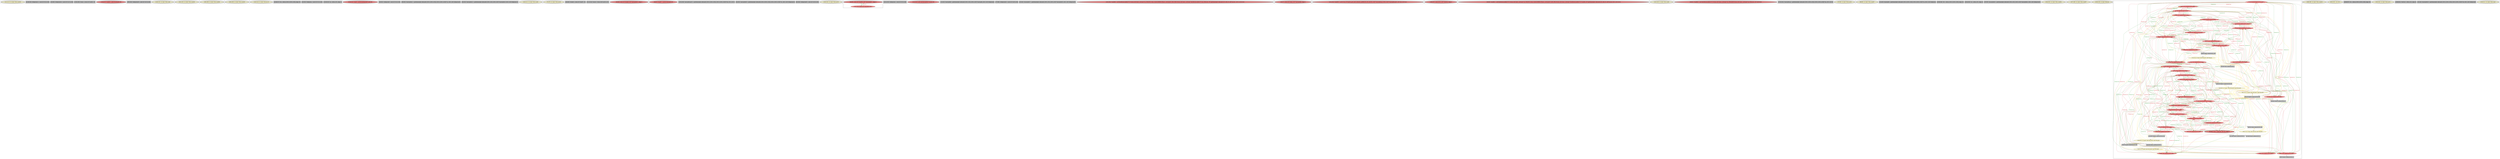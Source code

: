 
digraph G {





subgraph cluster55 {


node733 [penwidth=3.0,fontsize=20,fillcolor=lemonchiffon,label="[111/112]  br label %for.cond19",shape=ellipse,style=filled ]



}

subgraph cluster53 {


node731 [penwidth=3.0,fontsize=20,fillcolor=grey,label="[119/120]  %idxprom11 = sext i32 %5 to i64",shape=rectangle,style=filled ]



}

subgraph cluster51 {


node729 [penwidth=3.0,fontsize=20,fillcolor=grey,label="[23/36]  %idxprom24 = sext i32 %12 to i64",shape=rectangle,style=filled ]



}

subgraph cluster50 {


node728 [penwidth=3.0,fontsize=20,fillcolor=grey,label="[135/136]  %rem = srem i32 %call4, 10",shape=rectangle,style=filled ]



}

subgraph cluster49 {


node727 [penwidth=3.0,fontsize=20,fillcolor=lightcoral,label="[134/137]  %call4 = call i32 @rand() #3",shape=ellipse,style=filled ]



}

subgraph cluster45 {


node723 [penwidth=3.0,fontsize=20,fillcolor=grey,label="[99/100]  %idxprom26 = sext i32 %13 to i64",shape=rectangle,style=filled ]



}

subgraph cluster41 {


node719 [penwidth=3.0,fontsize=20,fillcolor=lemonchiffon,label="[149/150]  br label %for.cond",shape=ellipse,style=filled ]



}

subgraph cluster39 {


node717 [penwidth=3.0,fontsize=20,fillcolor=lemonchiffon,label="[161/162]  br label %for.cond16",shape=ellipse,style=filled ]



}

subgraph cluster38 {


node716 [penwidth=3.0,fontsize=20,fillcolor=lemonchiffon,label="[185/186]  br label %for.cond34",shape=ellipse,style=filled ]



}

subgraph cluster46 {


node724 [penwidth=3.0,fontsize=20,fillcolor=lemonchiffon,label="[165/166]  br label %for.cond19",shape=ellipse,style=filled ]



}

subgraph cluster37 {


node715 [penwidth=3.0,fontsize=20,fillcolor=lemonchiffon,label="[143/144]  br label %for.inc13",shape=ellipse,style=filled ]



}

subgraph cluster36 {


node714 [penwidth=3.0,fontsize=20,fillcolor=grey,label="[216/217]  %a = alloca [100 x [100 x i32]], align 16",shape=rectangle,style=filled ]



}

subgraph cluster15 {


node642 [penwidth=3.0,fontsize=20,fillcolor=grey,label="[13/20]  %idxprom = sext i32 %2 to i64",shape=rectangle,style=filled ]



}

subgraph cluster40 {


node718 [penwidth=3.0,fontsize=20,fillcolor=grey,label="[218/219]  %j = alloca i32, align 4",shape=rectangle,style=filled ]



}

subgraph cluster35 {


node713 [penwidth=3.0,fontsize=20,fillcolor=lightcoral,label="[210/215]  %call = call i64 @time(i64* null) #3",shape=ellipse,style=filled ]



}

subgraph cluster54 {


node732 [penwidth=3.0,fontsize=20,fillcolor=grey,label="[50/55]  %idxprom9 = sext i32 %4 to i64",shape=rectangle,style=filled ]



}

subgraph cluster42 {


node720 [penwidth=3.0,fontsize=20,fillcolor=grey,label="[82/83]  %arrayidx41 = getelementptr inbounds [100 x [100 x i32]], [100 x [100 x i32]]* %c, i64 0, i64 %idxprom40",shape=rectangle,style=filled ]



}

subgraph cluster11 {


node638 [penwidth=3.0,fontsize=20,fillcolor=grey,label="[52/53]  %arrayidx12 = getelementptr inbounds [100 x i32], [100 x i32]* %arrayidx10, i64 0, i64 %idxprom11",shape=rectangle,style=filled ]



}

subgraph cluster43 {


node721 [penwidth=3.0,fontsize=20,fillcolor=lemonchiffon,label="[140/141]  br label %for.cond1",shape=ellipse,style=filled ]



}

subgraph cluster19 {


node646 [penwidth=3.0,fontsize=20,fillcolor=lemonchiffon,label="[75/76]  br label %for.inc46",shape=ellipse,style=filled ]



}

subgraph cluster9 {


node636 [penwidth=3.0,fontsize=20,fillcolor=grey,label="[42/45]  %rem8 = srem i32 %call7, 10",shape=rectangle,style=filled ]



}

subgraph cluster52 {


node730 [penwidth=3.0,fontsize=20,fillcolor=grey,label="[211/214]  %conv = trunc i64 %call to i32",shape=rectangle,style=filled ]



}

subgraph cluster8 {


node635 [penwidth=3.0,fontsize=20,fillcolor=lightcoral,label="[43/44]  store i32 %rem8, i32* %arrayidx12, align 4",shape=ellipse,style=filled ]



}

subgraph cluster10 {


node637 [penwidth=3.0,fontsize=20,fillcolor=lightcoral,label="[46/47]  %call7 = call i32 @rand() #3",shape=ellipse,style=filled ]



}

subgraph cluster23 {


node701 [penwidth=3.0,fontsize=20,fillcolor=grey,label="[105/106]  %arraydecay22 = getelementptr inbounds [100 x [100 x i32]], [100 x [100 x i32]]* %b, i32 0, i32 0",shape=rectangle,style=filled ]



}

subgraph cluster7 {


node634 [penwidth=3.0,fontsize=20,fillcolor=grey,label="[24/35]  %arrayidx25 = getelementptr inbounds [100 x [100 x i32]], [100 x [100 x i32]]* %c, i64 0, i64 %idxprom24",shape=rectangle,style=filled ]



}

subgraph cluster14 {


node641 [penwidth=3.0,fontsize=20,fillcolor=grey,label="[81/84]  %idxprom40 = sext i32 %18 to i64",shape=rectangle,style=filled ]



}

subgraph cluster44 {


node722 [penwidth=3.0,fontsize=20,fillcolor=lemonchiffon,label="[183/184]  br label %for.inc50",shape=ellipse,style=filled ]



}

subgraph cluster6 {


node633 [penwidth=3.0,fontsize=20,fillcolor=lightcoral,label="[26/33]  store i32 %call23, i32* %arrayidx27, align 4",shape=ellipse,style=filled ]
node632 [fillcolor=lightcoral,label="[27/32]  %20 = load i32, i32* %arrayidx43, align 4",shape=ellipse,style=filled ]

node632->node633 [style=solid,color=firebrick3,label="A|indep",penwidth=1.0,fontcolor=firebrick3 ]
node633->node632 [style=solid,color=forestgreen,label="T|indep",penwidth=1.0,fontcolor=forestgreen ]


}

subgraph cluster30 {


node708 [penwidth=3.0,fontsize=20,fillcolor=grey,label="[131/132]  %idxprom5 = sext i32 %3 to i64",shape=rectangle,style=filled ]



}

subgraph cluster31 {


node709 [penwidth=3.0,fontsize=20,fillcolor=lightcoral,label="[212/213]  call void @srand(i32 %conv) #3",shape=ellipse,style=filled ]



}

subgraph cluster0 {


node626 [penwidth=3.0,fontsize=20,fillcolor=grey,label="[15/18]  %arrayidx6 = getelementptr inbounds [100 x i32], [100 x i32]* %arrayidx, i64 0, i64 %idxprom5",shape=rectangle,style=filled ]



}

subgraph cluster13 {


node640 [penwidth=3.0,fontsize=20,fillcolor=grey,label="[77/80]  %idxprom42 = sext i32 %19 to i64",shape=rectangle,style=filled ]



}

subgraph cluster5 {


node631 [penwidth=3.0,fontsize=20,fillcolor=grey,label="[25/34]  %arrayidx27 = getelementptr inbounds [100 x i32], [100 x i32]* %arrayidx25, i64 0, i64 %idxprom26",shape=rectangle,style=filled ]



}

subgraph cluster47 {


node725 [penwidth=3.0,fontsize=20,fillcolor=lightcoral,label="[181/182]  %call49 = call dereferenceable(272) %class.std::basic_ostream* @_ZStlsISt11char_traitsIcEERSt13basic_ostreamIcT_ES5_PKc(%class.std::basic_ostream* dereferenceable(272) @_ZSt4cout, i8* getelementptr inbounds ([2 x i8], [2 x i8]* @.str.1, i32 0, i32 0)) 0))",shape=ellipse,style=filled ]



}

subgraph cluster1 {


node627 [penwidth=3.0,fontsize=20,fillcolor=lightcoral,label="[16/17]  store i32 %rem, i32* %arrayidx6, align 4",shape=ellipse,style=filled ]



}

subgraph cluster58 {


node736 [penwidth=3.0,fontsize=20,fillcolor=lightcoral,label="[101/102]  %call23 = call i32 @_Z27matrix_get_mult_element_axbPA100_iS0_ii([100 x i32]* %arraydecay, [100 x i32]* %arraydecay22, i32 %10, i32 %11)",shape=ellipse,style=filled ]



}

subgraph cluster32 {


node710 [penwidth=3.0,fontsize=20,fillcolor=lightcoral,label="[196/197]  store i32 0, i32* %retval, align 4",shape=ellipse,style=filled ]



}

subgraph cluster3 {


node629 [penwidth=3.0,fontsize=20,fillcolor=lightcoral,label="[29/30]  %call45 = call dereferenceable(272) %class.std::basic_ostream* @_ZStlsISt11char_traitsIcEERSt13basic_ostreamIcT_ES5_PKc(%class.std::basic_ostream* dereferenceable(272) %call44, i8* getelementptr inbounds ([2 x i8], [2 x i8]* @.str, i32 0, i32 0)) 0))",shape=ellipse,style=filled ]



}

subgraph cluster48 {


node726 [penwidth=3.0,fontsize=20,fillcolor=lemonchiffon,label="[145/146]  br label %for.cond1",shape=ellipse,style=filled ]



}

subgraph cluster4 {


node630 [penwidth=3.0,fontsize=20,fillcolor=lightcoral,label="[28/31]  %call44 = call dereferenceable(272) %class.std::basic_ostream* @_ZNSolsEi(%class.std::basic_ostream* @_ZSt4cout, i32 %20)%20)",shape=ellipse,style=filled ]



}

subgraph cluster57 {


node735 [penwidth=3.0,fontsize=20,fillcolor=grey,label="[103/104]  %arraydecay = getelementptr inbounds [100 x [100 x i32]], [100 x [100 x i32]]* %a, i32 0, i32 0",shape=rectangle,style=filled ]



}

subgraph cluster17 {


node644 [penwidth=3.0,fontsize=20,fillcolor=lemonchiffon,label="[97/98]  br label %for.inc28",shape=ellipse,style=filled ]



}

subgraph cluster16 {


node643 [penwidth=3.0,fontsize=20,fillcolor=lemonchiffon,label="[89/90]  br label %for.cond37",shape=ellipse,style=filled ]



}

subgraph cluster2 {


node628 [penwidth=3.0,fontsize=20,fillcolor=grey,label="[14/19]  %arrayidx = getelementptr inbounds [100 x [100 x i32]], [100 x [100 x i32]]* %a, i64 0, i64 %idxprom",shape=rectangle,style=filled ]



}

subgraph cluster34 {


node712 [penwidth=3.0,fontsize=20,fillcolor=grey,label="[208/209]  %b = alloca [100 x [100 x i32]], align 16",shape=rectangle,style=filled ]



}

subgraph cluster22 {


node700 [penwidth=3.0,fontsize=20,fillcolor=grey,label="[194/195]  %i = alloca i32, align 4",shape=rectangle,style=filled ]



}

subgraph cluster56 {


node734 [penwidth=3.0,fontsize=20,fillcolor=grey,label="[78/79]  %arrayidx43 = getelementptr inbounds [100 x i32], [100 x i32]* %arrayidx41, i64 0, i64 %idxprom42",shape=rectangle,style=filled ]



}

subgraph cluster25 {


node703 [penwidth=3.0,fontsize=20,fillcolor=lemonchiffon,label="[204/205]  br label %for.cond34",shape=ellipse,style=filled ]



}

subgraph cluster18 {


node645 [penwidth=3.0,fontsize=20,fillcolor=lemonchiffon,label="[187/188]  br label %for.cond37",shape=ellipse,style=filled ]



}

subgraph cluster29 {


node707 [penwidth=3.0,fontsize=20,fillcolor=lemonchiffon,label="[138/139]  br label %for.inc",shape=ellipse,style=filled ]



}

subgraph cluster20 {


node697 [fillcolor=lightcoral,label="[67/116]  store i32 %inc47, i32* %j, align 4",shape=ellipse,style=filled ]
node696 [fillcolor=lightcoral,label="[64/121]  %5 = load i32, i32* %j, align 4",shape=ellipse,style=filled ]
node694 [fillcolor=grey,label="[147/148]  %inc14 = add nsw i32 %7, 1",shape=rectangle,style=filled ]
node693 [fillcolor=lightcoral,label="[107/110]  %14 = load i32, i32* %j, align 4",shape=ellipse,style=filled ]
node689 [fillcolor=lemonchiffon,label="[96/113]  br i1 %cmp20, label %for.body21, label %for.end30",shape=ellipse,style=filled ]
node688 [fillcolor=lemonchiffon,label="[160/169]  br i1 %cmp17, label %for.body18, label %for.end33",shape=ellipse,style=filled ]
node686 [fillcolor=lightcoral,label="[56/133]  %3 = load i32, i32* %j, align 4",shape=ellipse,style=filled ]
node684 [fillcolor=lightcoral,label="[65/118]  store i32 0, i32* %j, align 4",shape=ellipse,style=filled ]
node661 [fillcolor=grey,label="[159/170]  %cmp17 = icmp slt i32 %8, 100",shape=rectangle,style=filled ]
node674 [fillcolor=lightcoral,label="[63/122]  store i32 %inc, i32* %j, align 4",shape=ellipse,style=filled ]
node657 [fillcolor=lightcoral,label="[68/71]  %21 = load i32, i32* %j, align 4",shape=ellipse,style=filled ]
node685 [fillcolor=lightcoral,label="[60/127]  %6 = load i32, i32* %j, align 4",shape=ellipse,style=filled ]
node649 [fillcolor=lightcoral,label="[4/177]  %10 = load i32, i32* %i, align 4",shape=ellipse,style=filled ]
node656 [fillcolor=grey,label="[125/126]  %inc = add nsw i32 %6, 1",shape=rectangle,style=filled ]
node664 [fillcolor=lightcoral,label="[2/191]  %16 = load i32, i32* %i, align 4",shape=ellipse,style=filled ]
node652 [fillcolor=lightcoral,label="[5/176]  store i32 %inc51, i32* %i, align 4",shape=ellipse,style=filled ]
node662 [fillcolor=lemonchiffon,label="[41/142]  br i1 %cmp2, label %for.body3, label %for.end",shape=ellipse,style=filled ]
node690 [fillcolor=grey,label="[95/114]  %cmp20 = icmp slt i32 %9, 100",shape=rectangle,style=filled ]
node687 [fillcolor=lightcoral,label="[62/123]  %1 = load i32, i32* %j, align 4",shape=ellipse,style=filled ]
node650 [fillcolor=grey,label="[155/156]  %inc51 = add nsw i32 %22, 1",shape=rectangle,style=filled ]
node695 [fillcolor=lemonchiffon,label="[74/91]  br i1 %cmp38, label %for.body39, label %for.end48",shape=ellipse,style=filled ]
node651 [fillcolor=lightcoral,label="[85/86]  %18 = load i32, i32* %i, align 4",shape=ellipse,style=filled ]
node647 [fillcolor=grey,label="[167/168]  %inc32 = add nsw i32 %15, 1",shape=rectangle,style=filled ]
node659 [fillcolor=lightcoral,label="[87/88]  %19 = load i32, i32* %j, align 4",shape=ellipse,style=filled ]
node663 [fillcolor=lightcoral,label="[9/172]  store i32 0, i32* %i, align 4",shape=ellipse,style=filled ]
node683 [fillcolor=lightcoral,label="[66/117]  %11 = load i32, i32* %j, align 4",shape=ellipse,style=filled ]
node658 [fillcolor=lightcoral,label="[58/129]  %13 = load i32, i32* %j, align 4",shape=ellipse,style=filled ]
node671 [fillcolor=lightcoral,label="[1/192]  store i32 0, i32* %i, align 4",shape=ellipse,style=filled ]
node670 [fillcolor=lightcoral,label="[8/173]  %4 = load i32, i32* %i, align 4",shape=ellipse,style=filled ]
node698 [fillcolor=grey,label="[73/92]  %cmp38 = icmp slt i32 %17, 100",shape=rectangle,style=filled ]
node655 [fillcolor=lemonchiffon,label="[40/151]  br i1 %cmp, label %for.body, label %for.end15",shape=ellipse,style=filled ]
node665 [fillcolor=lightcoral,label="[7/174]  store i32 0, i32* %i, align 4",shape=ellipse,style=filled ]
node660 [penwidth=3.0,fontsize=20,fillcolor=lightcoral,label="[0/193]  %15 = load i32, i32* %i, align 4",shape=ellipse,style=filled ]
node666 [fillcolor=lightcoral,label="[12/21]  %2 = load i32, i32* %i, align 4",shape=ellipse,style=filled ]
node648 [fillcolor=grey,label="[108/109]  %inc29 = add nsw i32 %14, 1",shape=rectangle,style=filled ]
node653 [fillcolor=lightcoral,label="[38/153]  %0 = load i32, i32* %i, align 4",shape=ellipse,style=filled ]
node667 [fillcolor=lightcoral,label="[57/130]  store i32 %inc29, i32* %j, align 4",shape=ellipse,style=filled ]
node669 [fillcolor=lightcoral,label="[6/175]  %7 = load i32, i32* %i, align 4",shape=ellipse,style=filled ]
node691 [fillcolor=grey,label="[69/70]  %inc47 = add nsw i32 %21, 1",shape=rectangle,style=filled ]
node672 [fillcolor=lightcoral,label="[11/158]  store i32 %inc32, i32* %i, align 4",shape=ellipse,style=filled ]
node654 [fillcolor=grey,label="[39/152]  %cmp = icmp slt i32 %0, 100",shape=rectangle,style=filled ]
node673 [fillcolor=lightcoral,label="[3/178]  store i32 %inc14, i32* %i, align 4",shape=ellipse,style=filled ]
node678 [fillcolor=lightcoral,label="[59/128]  store i32 0, i32* %j, align 4",shape=ellipse,style=filled ]
node675 [fillcolor=lightcoral,label="[22/37]  %12 = load i32, i32* %i, align 4",shape=ellipse,style=filled ]
node676 [fillcolor=lightcoral,label="[94/115]  %9 = load i32, i32* %j, align 4",shape=ellipse,style=filled ]
node677 [fillcolor=lightcoral,label="[154/157]  %22 = load i32, i32* %i, align 4",shape=ellipse,style=filled ]
node679 [fillcolor=lemonchiffon,label="[180/189]  br i1 %cmp35, label %for.body36, label %for.end52",shape=ellipse,style=filled ]
node668 [fillcolor=lightcoral,label="[10/171]  %8 = load i32, i32* %i, align 4",shape=ellipse,style=filled ]
node680 [fillcolor=grey,label="[179/190]  %cmp35 = icmp slt i32 %16, 100",shape=rectangle,style=filled ]
node692 [fillcolor=grey,label="[48/49]  %cmp2 = icmp slt i32 %1, 100",shape=rectangle,style=filled ]
node681 [fillcolor=lightcoral,label="[61/124]  store i32 0, i32* %j, align 4",shape=ellipse,style=filled ]
node682 [fillcolor=lightcoral,label="[72/93]  %17 = load i32, i32* %j, align 4",shape=ellipse,style=filled ]

node696->node697 [style=solid,color=firebrick3,label="A|indep|Const",penwidth=1.0,fontcolor=firebrick3 ]
node695->node698 [style=solid,color=gold,label="C",penwidth=1.0,fontcolor=gold ]
node698->node695 [style=solid,color=black,label="",penwidth=0.5,fontcolor=black ]
node695->node657 [style=solid,color=gold,label="C",penwidth=1.0,fontcolor=gold ]
node695->node651 [style=solid,color=gold,label="C",penwidth=1.0,fontcolor=gold ]
node694->node673 [style=solid,color=black,label="",penwidth=0.5,fontcolor=black ]
node689->node689 [style=solid,color=gold,label="C",penwidth=1.0,fontcolor=gold ]
node662->node662 [style=solid,color=gold,label="C",penwidth=1.0,fontcolor=gold ]
node684->node682 [style=solid,color=forestgreen,label="T|indep|Const",penwidth=1.0,fontcolor=forestgreen ]
node651->node672 [style=solid,color=firebrick3,label="A|indep|Const",penwidth=1.0,fontcolor=firebrick3 ]
node655->node681 [style=solid,color=gold,label="C",penwidth=1.0,fontcolor=gold ]
node680->node679 [style=solid,color=black,label="",penwidth=0.5,fontcolor=black ]
node662->node656 [style=solid,color=gold,label="C",penwidth=1.0,fontcolor=gold ]
node684->node686 [style=solid,color=forestgreen,label="T|indep|Const",penwidth=1.0,fontcolor=forestgreen ]
node660->node671 [style=solid,color=firebrick3,label="A|indep|Const",penwidth=1.0,fontcolor=firebrick3 ]
node653->node654 [style=solid,color=black,label="",penwidth=0.5,fontcolor=black ]
node687->node692 [style=solid,color=black,label="",penwidth=0.5,fontcolor=black ]
node696->node678 [style=solid,color=firebrick3,label="A|indep|Const",penwidth=1.0,fontcolor=firebrick3 ]
node686->node667 [style=solid,color=firebrick3,label="A|indep|Const",penwidth=1.0,fontcolor=firebrick3 ]
node668->node652 [style=solid,color=firebrick3,label="A|indep|Const",penwidth=1.0,fontcolor=firebrick3 ]
node657->node674 [style=solid,color=firebrick3,label="A|indep|Const",penwidth=1.0,fontcolor=firebrick3 ]
node676->node690 [style=solid,color=black,label="",penwidth=0.5,fontcolor=black ]
node651->node671 [style=solid,color=firebrick3,label="A|indep|Const",penwidth=1.0,fontcolor=firebrick3 ]
node682->node667 [style=solid,color=firebrick3,label="A|indep|Const",penwidth=1.0,fontcolor=firebrick3 ]
node663->node664 [style=solid,color=forestgreen,label="T|indep|Const",penwidth=1.0,fontcolor=forestgreen ]
node697->node659 [style=solid,color=forestgreen,label="T|indep|Const",penwidth=1.0,fontcolor=forestgreen ]
node673->node660 [style=solid,color=forestgreen,label="T|indep|Const",penwidth=1.0,fontcolor=forestgreen ]
node665->node651 [style=solid,color=forestgreen,label="T|indep|Const",penwidth=1.0,fontcolor=forestgreen ]
node674->node682 [style=solid,color=forestgreen,label="T|indep|Const",penwidth=1.0,fontcolor=forestgreen ]
node664->node671 [style=solid,color=firebrick3,label="A|indep|Const",penwidth=1.0,fontcolor=firebrick3 ]
node649->node663 [style=solid,color=firebrick3,label="A|indep|Const",penwidth=1.0,fontcolor=firebrick3 ]
node665->node668 [style=solid,color=forestgreen,label="T|indep|Const",penwidth=1.0,fontcolor=forestgreen ]
node664->node663 [style=solid,color=firebrick3,label="A|indep|Const",penwidth=1.0,fontcolor=firebrick3 ]
node675->node652 [style=solid,color=firebrick3,label="A|indep|Const",penwidth=1.0,fontcolor=firebrick3 ]
node659->node697 [style=solid,color=firebrick3,label="A|indep|Const",penwidth=1.0,fontcolor=firebrick3 ]
node697->node658 [style=solid,color=forestgreen,label="T|indep|Const",penwidth=1.0,fontcolor=forestgreen ]
node668->node672 [style=solid,color=firebrick3,label="A|indep|Const",penwidth=1.0,fontcolor=firebrick3 ]
node670->node665 [style=solid,color=firebrick3,label="A|indep|Const",penwidth=1.0,fontcolor=firebrick3 ]
node651->node663 [style=solid,color=firebrick3,label="A|indep|Const",penwidth=1.0,fontcolor=firebrick3 ]
node664->node680 [style=solid,color=black,label="",penwidth=0.5,fontcolor=black ]
node663->node651 [style=solid,color=forestgreen,label="T|indep|Const",penwidth=1.0,fontcolor=forestgreen ]
node679->node677 [style=solid,color=gold,label="C",penwidth=1.0,fontcolor=gold ]
node684->node658 [style=solid,color=forestgreen,label="T|indep|Const",penwidth=1.0,fontcolor=forestgreen ]
node663->node649 [style=solid,color=forestgreen,label="T|indep|Const",penwidth=1.0,fontcolor=forestgreen ]
node647->node672 [style=solid,color=black,label="",penwidth=0.5,fontcolor=black ]
node655->node654 [style=solid,color=gold,label="C",penwidth=1.0,fontcolor=gold ]
node649->node672 [style=solid,color=firebrick3,label="A|indep|Const",penwidth=1.0,fontcolor=firebrick3 ]
node687->node678 [style=solid,color=firebrick3,label="A|indep|Const",penwidth=1.0,fontcolor=firebrick3 ]
node695->node691 [style=solid,color=gold,label="C",penwidth=1.0,fontcolor=gold ]
node675->node672 [style=solid,color=firebrick3,label="A|indep|Const",penwidth=1.0,fontcolor=firebrick3 ]
node672->node675 [style=solid,color=forestgreen,label="T|indep|Const",penwidth=1.0,fontcolor=forestgreen ]
node678->node659 [style=solid,color=forestgreen,label="T|indep|Const",penwidth=1.0,fontcolor=forestgreen ]
node649->node671 [style=solid,color=firebrick3,label="A|indep|Const",penwidth=1.0,fontcolor=firebrick3 ]
node660->node663 [style=solid,color=firebrick3,label="A|indep|Const",penwidth=1.0,fontcolor=firebrick3 ]
node660->node647 [style=solid,color=black,label="",penwidth=0.5,fontcolor=black ]
node686->node674 [style=solid,color=firebrick3,label="A|indep|Const",penwidth=1.0,fontcolor=firebrick3 ]
node667->node693 [style=solid,color=forestgreen,label="T|indep|Const",penwidth=1.0,fontcolor=forestgreen ]
node677->node650 [style=solid,color=black,label="",penwidth=0.5,fontcolor=black ]
node676->node684 [style=solid,color=firebrick3,label="A|indep|Const",penwidth=1.0,fontcolor=firebrick3 ]
node681->node693 [style=solid,color=forestgreen,label="T|indep|Const",penwidth=1.0,fontcolor=forestgreen ]
node688->node688 [style=solid,color=gold,label="C",penwidth=1.0,fontcolor=gold ]
node666->node663 [style=solid,color=firebrick3,label="A|indep|Const",penwidth=1.0,fontcolor=firebrick3 ]
node653->node652 [style=solid,color=firebrick3,label="A|indep|Const",penwidth=1.0,fontcolor=firebrick3 ]
node660->node652 [style=solid,color=firebrick3,label="A|indep|Const",penwidth=1.0,fontcolor=firebrick3 ]
node689->node693 [style=solid,color=gold,label="C",penwidth=1.0,fontcolor=gold ]
node661->node688 [style=solid,color=black,label="",penwidth=0.5,fontcolor=black ]
node649->node673 [style=solid,color=firebrick3,label="A|indep|Const",penwidth=1.0,fontcolor=firebrick3 ]
node695->node697 [style=solid,color=gold,label="C",penwidth=1.0,fontcolor=gold ]
node649->node665 [style=solid,color=firebrick3,label="A|indep|Const",penwidth=1.0,fontcolor=firebrick3 ]
node648->node667 [style=solid,color=black,label="",penwidth=0.5,fontcolor=black ]
node665->node675 [style=solid,color=forestgreen,label="T|indep|Const",penwidth=1.0,fontcolor=forestgreen ]
node689->node683 [style=solid,color=gold,label="C",penwidth=1.0,fontcolor=gold ]
node672->node668 [style=solid,color=forestgreen,label="T|indep|Const",penwidth=1.0,fontcolor=forestgreen ]
node671->node670 [style=solid,color=forestgreen,label="T|indep|Const",penwidth=1.0,fontcolor=forestgreen ]
node671->node660 [style=solid,color=forestgreen,label="T|indep|Const",penwidth=1.0,fontcolor=forestgreen ]
node682->node678 [style=solid,color=firebrick3,label="A|indep|Const",penwidth=1.0,fontcolor=firebrick3 ]
node655->node687 [style=solid,color=gold,label="C",penwidth=1.0,fontcolor=gold ]
node671->node664 [style=solid,color=forestgreen,label="T|indep|Const",penwidth=1.0,fontcolor=forestgreen ]
node684->node676 [style=solid,color=forestgreen,label="T|indep|Const",penwidth=1.0,fontcolor=forestgreen ]
node695->node695 [style=solid,color=gold,label="C",penwidth=1.0,fontcolor=gold ]
node684->node685 [style=solid,color=forestgreen,label="T|indep|Const",penwidth=1.0,fontcolor=forestgreen ]
node655->node662 [style=solid,color=gold,label="C",penwidth=1.0,fontcolor=gold ]
node685->node684 [style=solid,color=firebrick3,label="A|indep|Const",penwidth=1.0,fontcolor=firebrick3 ]
node681->node658 [style=solid,color=forestgreen,label="T|indep|Const",penwidth=1.0,fontcolor=forestgreen ]
node655->node694 [style=solid,color=gold,label="C",penwidth=1.0,fontcolor=gold ]
node674->node685 [style=solid,color=forestgreen,label="T|indep|Const",penwidth=1.0,fontcolor=forestgreen ]
node689->node675 [style=solid,color=gold,label="C",penwidth=1.0,fontcolor=gold ]
node662->node692 [style=solid,color=gold,label="C",penwidth=1.0,fontcolor=gold ]
node673->node675 [style=solid,color=forestgreen,label="T|indep|Const",penwidth=1.0,fontcolor=forestgreen ]
node664->node652 [style=solid,color=firebrick3,label="A|indep|Const",penwidth=1.0,fontcolor=firebrick3 ]
node693->node678 [style=solid,color=firebrick3,label="A|indep|Const",penwidth=1.0,fontcolor=firebrick3 ]
node664->node673 [style=solid,color=firebrick3,label="A|indep|Const",penwidth=1.0,fontcolor=firebrick3 ]
node673->node649 [style=solid,color=forestgreen,label="T|indep|Const",penwidth=1.0,fontcolor=forestgreen ]
node654->node655 [style=solid,color=black,label="",penwidth=0.5,fontcolor=black ]
node681->node683 [style=solid,color=forestgreen,label="T|indep|Const",penwidth=1.0,fontcolor=forestgreen ]
node652->node668 [style=solid,color=forestgreen,label="T|indep|Const",penwidth=1.0,fontcolor=forestgreen ]
node663->node660 [style=solid,color=forestgreen,label="T|indep|Const",penwidth=1.0,fontcolor=forestgreen ]
node669->node673 [style=solid,color=firebrick3,label="A|indep|Const",penwidth=1.0,fontcolor=firebrick3 ]
node683->node667 [style=solid,color=firebrick3,label="A|indep|Const",penwidth=1.0,fontcolor=firebrick3 ]
node667->node683 [style=solid,color=forestgreen,label="T|indep|Const",penwidth=1.0,fontcolor=forestgreen ]
node650->node652 [style=solid,color=black,label="",penwidth=0.5,fontcolor=black ]
node673->node651 [style=solid,color=forestgreen,label="T|indep|Const",penwidth=1.0,fontcolor=forestgreen ]
node655->node673 [style=solid,color=gold,label="C",penwidth=1.0,fontcolor=gold ]
node688->node661 [style=solid,color=gold,label="C",penwidth=1.0,fontcolor=gold ]
node686->node681 [style=solid,color=firebrick3,label="A|indep|Const",penwidth=1.0,fontcolor=firebrick3 ]
node696->node667 [style=solid,color=firebrick3,label="A|indep|Const",penwidth=1.0,fontcolor=firebrick3 ]
node678->node696 [style=solid,color=forestgreen,label="T|indep|Const",penwidth=1.0,fontcolor=forestgreen ]
node665->node666 [style=solid,color=forestgreen,label="T|indep|Const",penwidth=1.0,fontcolor=forestgreen ]
node668->node665 [style=solid,color=firebrick3,label="A|indep|Const",penwidth=1.0,fontcolor=firebrick3 ]
node669->node663 [style=solid,color=firebrick3,label="A|indep|Const",penwidth=1.0,fontcolor=firebrick3 ]
node655->node655 [style=solid,color=gold,label="C",penwidth=1.0,fontcolor=gold ]
node673->node653 [style=solid,color=forestgreen,label="T|indep|Const",penwidth=1.0,fontcolor=forestgreen ]
node665->node649 [style=solid,color=forestgreen,label="T|indep|Const",penwidth=1.0,fontcolor=forestgreen ]
node681->node685 [style=solid,color=forestgreen,label="T|indep|Const",penwidth=1.0,fontcolor=forestgreen ]
node684->node687 [style=solid,color=forestgreen,label="T|indep|Const",penwidth=1.0,fontcolor=forestgreen ]
node666->node652 [style=solid,color=firebrick3,label="A|indep|Const",penwidth=1.0,fontcolor=firebrick3 ]
node664->node665 [style=solid,color=firebrick3,label="A|indep|Const",penwidth=1.0,fontcolor=firebrick3 ]
node673->node669 [style=solid,color=forestgreen,label="T|indep|Const",penwidth=1.0,fontcolor=forestgreen ]
node655->node669 [style=solid,color=gold,label="C",penwidth=1.0,fontcolor=gold ]
node685->node681 [style=solid,color=firebrick3,label="A|indep|Const",penwidth=1.0,fontcolor=firebrick3 ]
node665->node660 [style=solid,color=forestgreen,label="T|indep|Const",penwidth=1.0,fontcolor=forestgreen ]
node684->node659 [style=solid,color=forestgreen,label="T|indep|Const",penwidth=1.0,fontcolor=forestgreen ]
node672->node664 [style=solid,color=forestgreen,label="T|indep|Const",penwidth=1.0,fontcolor=forestgreen ]
node697->node696 [style=solid,color=forestgreen,label="T|indep|Const",penwidth=1.0,fontcolor=forestgreen ]
node666->node671 [style=solid,color=firebrick3,label="A|indep|Const",penwidth=1.0,fontcolor=firebrick3 ]
node692->node662 [style=solid,color=black,label="",penwidth=0.5,fontcolor=black ]
node651->node665 [style=solid,color=firebrick3,label="A|indep|Const",penwidth=1.0,fontcolor=firebrick3 ]
node684->node696 [style=solid,color=forestgreen,label="T|indep|Const",penwidth=1.0,fontcolor=forestgreen ]
node669->node694 [style=solid,color=black,label="",penwidth=0.5,fontcolor=black ]
node665->node664 [style=solid,color=forestgreen,label="T|indep|Const",penwidth=1.0,fontcolor=forestgreen ]
node652->node653 [style=solid,color=forestgreen,label="T|indep|Const",penwidth=1.0,fontcolor=forestgreen ]
node674->node693 [style=solid,color=forestgreen,label="T|indep|Const",penwidth=1.0,fontcolor=forestgreen ]
node671->node675 [style=solid,color=forestgreen,label="T|indep|Const",penwidth=1.0,fontcolor=forestgreen ]
node669->node652 [style=solid,color=firebrick3,label="A|indep|Const",penwidth=1.0,fontcolor=firebrick3 ]
node667->node686 [style=solid,color=forestgreen,label="T|indep|Const",penwidth=1.0,fontcolor=forestgreen ]
node672->node670 [style=solid,color=forestgreen,label="T|indep|Const",penwidth=1.0,fontcolor=forestgreen ]
node667->node657 [style=solid,color=forestgreen,label="T|indep|Const",penwidth=1.0,fontcolor=forestgreen ]
node652->node649 [style=solid,color=forestgreen,label="T|indep|Const",penwidth=1.0,fontcolor=forestgreen ]
node657->node697 [style=solid,color=firebrick3,label="A|indep|Const",penwidth=1.0,fontcolor=firebrick3 ]
node677->node665 [style=solid,color=firebrick3,label="A|indep|Const",penwidth=1.0,fontcolor=firebrick3 ]
node697->node682 [style=solid,color=forestgreen,label="T|indep|Const",penwidth=1.0,fontcolor=forestgreen ]
node675->node663 [style=solid,color=firebrick3,label="A|indep|Const",penwidth=1.0,fontcolor=firebrick3 ]
node663->node653 [style=solid,color=forestgreen,label="T|indep|Const",penwidth=1.0,fontcolor=forestgreen ]
node669->node671 [style=solid,color=firebrick3,label="A|indep|Const",penwidth=1.0,fontcolor=firebrick3 ]
node658->node681 [style=solid,color=firebrick3,label="A|indep|Const",penwidth=1.0,fontcolor=firebrick3 ]
node672->node669 [style=solid,color=forestgreen,label="T|indep|Const",penwidth=1.0,fontcolor=forestgreen ]
node672->node651 [style=solid,color=forestgreen,label="T|indep|Const",penwidth=1.0,fontcolor=forestgreen ]
node659->node678 [style=solid,color=firebrick3,label="A|indep|Const",penwidth=1.0,fontcolor=firebrick3 ]
node667->node687 [style=solid,color=forestgreen,label="T|indep|Const",penwidth=1.0,fontcolor=forestgreen ]
node687->node684 [style=solid,color=firebrick3,label="A|indep|Const",penwidth=1.0,fontcolor=firebrick3 ]
node689->node667 [style=solid,color=gold,label="C",penwidth=1.0,fontcolor=gold ]
node672->node649 [style=solid,color=forestgreen,label="T|indep|Const",penwidth=1.0,fontcolor=forestgreen ]
node667->node658 [style=solid,color=forestgreen,label="T|indep|Const",penwidth=1.0,fontcolor=forestgreen ]
node653->node665 [style=solid,color=firebrick3,label="A|indep|Const",penwidth=1.0,fontcolor=firebrick3 ]
node672->node666 [style=solid,color=forestgreen,label="T|indep|Const",penwidth=1.0,fontcolor=forestgreen ]
node688->node647 [style=solid,color=gold,label="C",penwidth=1.0,fontcolor=gold ]
node663->node666 [style=solid,color=forestgreen,label="T|indep|Const",penwidth=1.0,fontcolor=forestgreen ]
node662->node687 [style=solid,color=gold,label="C",penwidth=1.0,fontcolor=gold ]
node663->node668 [style=solid,color=forestgreen,label="T|indep|Const",penwidth=1.0,fontcolor=forestgreen ]
node688->node690 [style=solid,color=gold,label="C",penwidth=1.0,fontcolor=gold ]
node664->node672 [style=solid,color=firebrick3,label="A|indep|Const",penwidth=1.0,fontcolor=firebrick3 ]
node667->node696 [style=solid,color=forestgreen,label="T|indep|Const",penwidth=1.0,fontcolor=forestgreen ]
node679->node679 [style=solid,color=gold,label="C",penwidth=1.0,fontcolor=gold ]
node670->node652 [style=solid,color=firebrick3,label="A|indep|Const",penwidth=1.0,fontcolor=firebrick3 ]
node695->node659 [style=solid,color=gold,label="C",penwidth=1.0,fontcolor=gold ]
node670->node671 [style=solid,color=firebrick3,label="A|indep|Const",penwidth=1.0,fontcolor=firebrick3 ]
node671->node649 [style=solid,color=forestgreen,label="T|indep|Const",penwidth=1.0,fontcolor=forestgreen ]
node660->node665 [style=solid,color=firebrick3,label="A|indep|Const",penwidth=1.0,fontcolor=firebrick3 ]
node676->node667 [style=solid,color=firebrick3,label="A|indep|Const",penwidth=1.0,fontcolor=firebrick3 ]
node687->node667 [style=solid,color=firebrick3,label="A|indep|Const",penwidth=1.0,fontcolor=firebrick3 ]
node667->node685 [style=solid,color=forestgreen,label="T|indep|Const",penwidth=1.0,fontcolor=forestgreen ]
node688->node668 [style=solid,color=gold,label="C",penwidth=1.0,fontcolor=gold ]
node669->node672 [style=solid,color=firebrick3,label="A|indep|Const",penwidth=1.0,fontcolor=firebrick3 ]
node679->node652 [style=solid,color=gold,label="C",penwidth=1.0,fontcolor=gold ]
node653->node673 [style=solid,color=firebrick3,label="A|indep|Const",penwidth=1.0,fontcolor=firebrick3 ]
node671->node669 [style=solid,color=forestgreen,label="T|indep|Const",penwidth=1.0,fontcolor=forestgreen ]
node659->node684 [style=solid,color=firebrick3,label="A|indep|Const",penwidth=1.0,fontcolor=firebrick3 ]
node685->node667 [style=solid,color=firebrick3,label="A|indep|Const",penwidth=1.0,fontcolor=firebrick3 ]
node653->node663 [style=solid,color=firebrick3,label="A|indep|Const",penwidth=1.0,fontcolor=firebrick3 ]
node679->node680 [style=solid,color=gold,label="C",penwidth=1.0,fontcolor=gold ]
node652->node670 [style=solid,color=forestgreen,label="T|indep|Const",penwidth=1.0,fontcolor=forestgreen ]
node652->node677 [style=solid,color=forestgreen,label="T|indep|Const",penwidth=1.0,fontcolor=forestgreen ]
node656->node674 [style=solid,color=black,label="",penwidth=0.5,fontcolor=black ]
node666->node665 [style=solid,color=firebrick3,label="A|indep|Const",penwidth=1.0,fontcolor=firebrick3 ]
node686->node678 [style=solid,color=firebrick3,label="A|indep|Const",penwidth=1.0,fontcolor=firebrick3 ]
node662->node670 [style=solid,color=gold,label="C",penwidth=1.0,fontcolor=gold ]
node665->node653 [style=solid,color=forestgreen,label="T|indep|Const",penwidth=1.0,fontcolor=forestgreen ]
node660->node672 [style=solid,color=firebrick3,label="A|indep|Const",penwidth=1.0,fontcolor=firebrick3 ]
node677->node652 [style=solid,color=firebrick3,label="A|indep|Const",penwidth=1.0,fontcolor=firebrick3 ]
node674->node683 [style=solid,color=forestgreen,label="T|indep|Const",penwidth=1.0,fontcolor=forestgreen ]
node652->node675 [style=solid,color=forestgreen,label="T|indep|Const",penwidth=1.0,fontcolor=forestgreen ]
node678->node683 [style=solid,color=forestgreen,label="T|indep|Const",penwidth=1.0,fontcolor=forestgreen ]
node652->node664 [style=solid,color=forestgreen,label="T|indep|Const",penwidth=1.0,fontcolor=forestgreen ]
node675->node673 [style=solid,color=firebrick3,label="A|indep|Const",penwidth=1.0,fontcolor=firebrick3 ]
node679->node682 [style=solid,color=gold,label="C",penwidth=1.0,fontcolor=gold ]
node689->node649 [style=solid,color=gold,label="C",penwidth=1.0,fontcolor=gold ]
node655->node653 [style=solid,color=gold,label="C",penwidth=1.0,fontcolor=gold ]
node675->node671 [style=solid,color=firebrick3,label="A|indep|Const",penwidth=1.0,fontcolor=firebrick3 ]
node674->node687 [style=solid,color=forestgreen,label="T|indep|Const",penwidth=1.0,fontcolor=forestgreen ]
node651->node652 [style=solid,color=firebrick3,label="A|indep|Const",penwidth=1.0,fontcolor=firebrick3 ]
node674->node659 [style=solid,color=forestgreen,label="T|indep|Const",penwidth=1.0,fontcolor=forestgreen ]
node672->node677 [style=solid,color=forestgreen,label="T|indep|Const",penwidth=1.0,fontcolor=forestgreen ]
node663->node675 [style=solid,color=forestgreen,label="T|indep|Const",penwidth=1.0,fontcolor=forestgreen ]
node652->node669 [style=solid,color=forestgreen,label="T|indep|Const",penwidth=1.0,fontcolor=forestgreen ]
node675->node665 [style=solid,color=firebrick3,label="A|indep|Const",penwidth=1.0,fontcolor=firebrick3 ]
node668->node661 [style=solid,color=black,label="",penwidth=0.5,fontcolor=black ]
node662->node666 [style=solid,color=gold,label="C",penwidth=1.0,fontcolor=gold ]
node658->node674 [style=solid,color=firebrick3,label="A|indep|Const",penwidth=1.0,fontcolor=firebrick3 ]
node682->node684 [style=solid,color=firebrick3,label="A|indep|Const",penwidth=1.0,fontcolor=firebrick3 ]
node674->node658 [style=solid,color=forestgreen,label="T|indep|Const",penwidth=1.0,fontcolor=forestgreen ]
node663->node677 [style=solid,color=forestgreen,label="T|indep|Const",penwidth=1.0,fontcolor=forestgreen ]
node677->node663 [style=solid,color=firebrick3,label="A|indep|Const",penwidth=1.0,fontcolor=firebrick3 ]
node683->node674 [style=solid,color=firebrick3,label="A|indep|Const",penwidth=1.0,fontcolor=firebrick3 ]
node659->node681 [style=solid,color=firebrick3,label="A|indep|Const",penwidth=1.0,fontcolor=firebrick3 ]
node681->node659 [style=solid,color=forestgreen,label="T|indep|Const",penwidth=1.0,fontcolor=forestgreen ]
node697->node683 [style=solid,color=forestgreen,label="T|indep|Const",penwidth=1.0,fontcolor=forestgreen ]
node683->node697 [style=solid,color=firebrick3,label="A|indep|Const",penwidth=1.0,fontcolor=firebrick3 ]
node671->node666 [style=solid,color=forestgreen,label="T|indep|Const",penwidth=1.0,fontcolor=forestgreen ]
node655->node692 [style=solid,color=gold,label="C",penwidth=1.0,fontcolor=gold ]
node652->node660 [style=solid,color=forestgreen,label="T|indep|Const",penwidth=1.0,fontcolor=forestgreen ]
node662->node674 [style=solid,color=gold,label="C",penwidth=1.0,fontcolor=gold ]
node662->node685 [style=solid,color=gold,label="C",penwidth=1.0,fontcolor=gold ]
node670->node673 [style=solid,color=firebrick3,label="A|indep|Const",penwidth=1.0,fontcolor=firebrick3 ]
node673->node664 [style=solid,color=forestgreen,label="T|indep|Const",penwidth=1.0,fontcolor=forestgreen ]
node673->node668 [style=solid,color=forestgreen,label="T|indep|Const",penwidth=1.0,fontcolor=forestgreen ]
node683->node684 [style=solid,color=firebrick3,label="A|indep|Const",penwidth=1.0,fontcolor=firebrick3 ]
node688->node689 [style=solid,color=gold,label="C",penwidth=1.0,fontcolor=gold ]
node684->node683 [style=solid,color=forestgreen,label="T|indep|Const",penwidth=1.0,fontcolor=forestgreen ]
node678->node685 [style=solid,color=forestgreen,label="T|indep|Const",penwidth=1.0,fontcolor=forestgreen ]
node697->node657 [style=solid,color=forestgreen,label="T|indep|Const",penwidth=1.0,fontcolor=forestgreen ]
node674->node657 [style=solid,color=forestgreen,label="T|indep|Const",penwidth=1.0,fontcolor=forestgreen ]
node659->node674 [style=solid,color=firebrick3,label="A|indep|Const",penwidth=1.0,fontcolor=firebrick3 ]
node681->node682 [style=solid,color=forestgreen,label="T|indep|Const",penwidth=1.0,fontcolor=forestgreen ]
node693->node684 [style=solid,color=firebrick3,label="A|indep|Const",penwidth=1.0,fontcolor=firebrick3 ]
node682->node681 [style=solid,color=firebrick3,label="A|indep|Const",penwidth=1.0,fontcolor=firebrick3 ]
node666->node673 [style=solid,color=firebrick3,label="A|indep|Const",penwidth=1.0,fontcolor=firebrick3 ]
node679->node664 [style=solid,color=gold,label="C",penwidth=1.0,fontcolor=gold ]
node674->node696 [style=solid,color=forestgreen,label="T|indep|Const",penwidth=1.0,fontcolor=forestgreen ]
node697->node686 [style=solid,color=forestgreen,label="T|indep|Const",penwidth=1.0,fontcolor=forestgreen ]
node668->node663 [style=solid,color=firebrick3,label="A|indep|Const",penwidth=1.0,fontcolor=firebrick3 ]
node678->node657 [style=solid,color=forestgreen,label="T|indep|Const",penwidth=1.0,fontcolor=forestgreen ]
node678->node658 [style=solid,color=forestgreen,label="T|indep|Const",penwidth=1.0,fontcolor=forestgreen ]
node689->node658 [style=solid,color=gold,label="C",penwidth=1.0,fontcolor=gold ]
node672->node653 [style=solid,color=forestgreen,label="T|indep|Const",penwidth=1.0,fontcolor=forestgreen ]
node653->node672 [style=solid,color=firebrick3,label="A|indep|Const",penwidth=1.0,fontcolor=firebrick3 ]
node679->node650 [style=solid,color=gold,label="C",penwidth=1.0,fontcolor=gold ]
node657->node681 [style=solid,color=firebrick3,label="A|indep|Const",penwidth=1.0,fontcolor=firebrick3 ]
node662->node686 [style=solid,color=gold,label="C",penwidth=1.0,fontcolor=gold ]
node685->node674 [style=solid,color=firebrick3,label="A|indep|Const",penwidth=1.0,fontcolor=firebrick3 ]
node693->node697 [style=solid,color=firebrick3,label="A|indep|Const",penwidth=1.0,fontcolor=firebrick3 ]
node681->node657 [style=solid,color=forestgreen,label="T|indep|Const",penwidth=1.0,fontcolor=forestgreen ]
node682->node674 [style=solid,color=firebrick3,label="A|indep|Const",penwidth=1.0,fontcolor=firebrick3 ]
node663->node669 [style=solid,color=forestgreen,label="T|indep|Const",penwidth=1.0,fontcolor=forestgreen ]
node666->node672 [style=solid,color=firebrick3,label="A|indep|Const",penwidth=1.0,fontcolor=firebrick3 ]
node657->node691 [style=solid,color=black,label="",penwidth=0.5,fontcolor=black ]
node687->node674 [style=solid,color=firebrick3,label="A|indep|Const",penwidth=1.0,fontcolor=firebrick3 ]
node657->node684 [style=solid,color=firebrick3,label="A|indep|Const",penwidth=1.0,fontcolor=firebrick3 ]
node663->node670 [style=solid,color=forestgreen,label="T|indep|Const",penwidth=1.0,fontcolor=forestgreen ]
node684->node693 [style=solid,color=forestgreen,label="T|indep|Const",penwidth=1.0,fontcolor=forestgreen ]
node657->node678 [style=solid,color=firebrick3,label="A|indep|Const",penwidth=1.0,fontcolor=firebrick3 ]
node658->node678 [style=solid,color=firebrick3,label="A|indep|Const",penwidth=1.0,fontcolor=firebrick3 ]
node693->node674 [style=solid,color=firebrick3,label="A|indep|Const",penwidth=1.0,fontcolor=firebrick3 ]
node696->node684 [style=solid,color=firebrick3,label="A|indep|Const",penwidth=1.0,fontcolor=firebrick3 ]
node667->node676 [style=solid,color=forestgreen,label="T|indep|Const",penwidth=1.0,fontcolor=forestgreen ]
node658->node697 [style=solid,color=firebrick3,label="A|indep|Const",penwidth=1.0,fontcolor=firebrick3 ]
node671->node677 [style=solid,color=forestgreen,label="T|indep|Const",penwidth=1.0,fontcolor=forestgreen ]
node677->node671 [style=solid,color=firebrick3,label="A|indep|Const",penwidth=1.0,fontcolor=firebrick3 ]
node667->node659 [style=solid,color=forestgreen,label="T|indep|Const",penwidth=1.0,fontcolor=forestgreen ]
node677->node672 [style=solid,color=firebrick3,label="A|indep|Const",penwidth=1.0,fontcolor=firebrick3 ]
node665->node670 [style=solid,color=forestgreen,label="T|indep|Const",penwidth=1.0,fontcolor=forestgreen ]
node659->node667 [style=solid,color=firebrick3,label="A|indep|Const",penwidth=1.0,fontcolor=firebrick3 ]
node697->node676 [style=solid,color=forestgreen,label="T|indep|Const",penwidth=1.0,fontcolor=forestgreen ]
node667->node682 [style=solid,color=forestgreen,label="T|indep|Const",penwidth=1.0,fontcolor=forestgreen ]
node652->node651 [style=solid,color=forestgreen,label="T|indep|Const",penwidth=1.0,fontcolor=forestgreen ]
node683->node681 [style=solid,color=firebrick3,label="A|indep|Const",penwidth=1.0,fontcolor=firebrick3 ]
node672->node660 [style=solid,color=forestgreen,label="T|indep|Const",penwidth=1.0,fontcolor=forestgreen ]
node673->node677 [style=solid,color=forestgreen,label="T|indep|Const",penwidth=1.0,fontcolor=forestgreen ]
node677->node673 [style=solid,color=firebrick3,label="A|indep|Const",penwidth=1.0,fontcolor=firebrick3 ]
node671->node653 [style=solid,color=forestgreen,label="T|indep|Const",penwidth=1.0,fontcolor=forestgreen ]
node685->node656 [style=solid,color=black,label="",penwidth=0.5,fontcolor=black ]
node674->node676 [style=solid,color=forestgreen,label="T|indep|Const",penwidth=1.0,fontcolor=forestgreen ]
node676->node674 [style=solid,color=firebrick3,label="A|indep|Const",penwidth=1.0,fontcolor=firebrick3 ]
node673->node670 [style=solid,color=forestgreen,label="T|indep|Const",penwidth=1.0,fontcolor=forestgreen ]
node660->node673 [style=solid,color=firebrick3,label="A|indep|Const",penwidth=1.0,fontcolor=firebrick3 ]
node674->node686 [style=solid,color=forestgreen,label="T|indep|Const",penwidth=1.0,fontcolor=forestgreen ]
node657->node667 [style=solid,color=firebrick3,label="A|indep|Const",penwidth=1.0,fontcolor=firebrick3 ]
node696->node674 [style=solid,color=firebrick3,label="A|indep|Const",penwidth=1.0,fontcolor=firebrick3 ]
node678->node676 [style=solid,color=forestgreen,label="T|indep|Const",penwidth=1.0,fontcolor=forestgreen ]
node676->node681 [style=solid,color=firebrick3,label="A|indep|Const",penwidth=1.0,fontcolor=firebrick3 ]
node684->node657 [style=solid,color=forestgreen,label="T|indep|Const",penwidth=1.0,fontcolor=forestgreen ]
node689->node690 [style=solid,color=gold,label="C",penwidth=1.0,fontcolor=gold ]
node669->node665 [style=solid,color=firebrick3,label="A|indep|Const",penwidth=1.0,fontcolor=firebrick3 ]
node668->node673 [style=solid,color=firebrick3,label="A|indep|Const",penwidth=1.0,fontcolor=firebrick3 ]
node665->node669 [style=solid,color=forestgreen,label="T|indep|Const",penwidth=1.0,fontcolor=forestgreen ]
node676->node697 [style=solid,color=firebrick3,label="A|indep|Const",penwidth=1.0,fontcolor=firebrick3 ]
node662->node696 [style=solid,color=gold,label="C",penwidth=1.0,fontcolor=gold ]
node678->node682 [style=solid,color=forestgreen,label="T|indep|Const",penwidth=1.0,fontcolor=forestgreen ]
node682->node697 [style=solid,color=firebrick3,label="A|indep|Const",penwidth=1.0,fontcolor=firebrick3 ]
node683->node678 [style=solid,color=firebrick3,label="A|indep|Const",penwidth=1.0,fontcolor=firebrick3 ]
node689->node648 [style=solid,color=gold,label="C",penwidth=1.0,fontcolor=gold ]
node685->node678 [style=solid,color=firebrick3,label="A|indep|Const",penwidth=1.0,fontcolor=firebrick3 ]
node670->node672 [style=solid,color=firebrick3,label="A|indep|Const",penwidth=1.0,fontcolor=firebrick3 ]
node689->node676 [style=solid,color=gold,label="C",penwidth=1.0,fontcolor=gold ]
node678->node686 [style=solid,color=forestgreen,label="T|indep|Const",penwidth=1.0,fontcolor=forestgreen ]
node651->node673 [style=solid,color=firebrick3,label="A|indep|Const",penwidth=1.0,fontcolor=firebrick3 ]
node649->node652 [style=solid,color=firebrick3,label="A|indep|Const",penwidth=1.0,fontcolor=firebrick3 ]
node697->node687 [style=solid,color=forestgreen,label="T|indep|Const",penwidth=1.0,fontcolor=forestgreen ]
node687->node697 [style=solid,color=firebrick3,label="A|indep|Const",penwidth=1.0,fontcolor=firebrick3 ]
node665->node677 [style=solid,color=forestgreen,label="T|indep|Const",penwidth=1.0,fontcolor=forestgreen ]
node670->node663 [style=solid,color=firebrick3,label="A|indep|Const",penwidth=1.0,fontcolor=firebrick3 ]
node678->node687 [style=solid,color=forestgreen,label="T|indep|Const",penwidth=1.0,fontcolor=forestgreen ]
node678->node693 [style=solid,color=forestgreen,label="T|indep|Const",penwidth=1.0,fontcolor=forestgreen ]
node676->node678 [style=solid,color=firebrick3,label="A|indep|Const",penwidth=1.0,fontcolor=firebrick3 ]
node671->node651 [style=solid,color=forestgreen,label="T|indep|Const",penwidth=1.0,fontcolor=forestgreen ]
node679->node698 [style=solid,color=gold,label="C",penwidth=1.0,fontcolor=gold ]
node696->node681 [style=solid,color=firebrick3,label="A|indep|Const",penwidth=1.0,fontcolor=firebrick3 ]
node653->node671 [style=solid,color=firebrick3,label="A|indep|Const",penwidth=1.0,fontcolor=firebrick3 ]
node658->node684 [style=solid,color=firebrick3,label="A|indep|Const",penwidth=1.0,fontcolor=firebrick3 ]
node682->node698 [style=solid,color=black,label="",penwidth=0.5,fontcolor=black ]
node686->node697 [style=solid,color=firebrick3,label="A|indep|Const",penwidth=1.0,fontcolor=firebrick3 ]
node679->node678 [style=solid,color=gold,label="C",penwidth=1.0,fontcolor=gold ]
node688->node684 [style=solid,color=gold,label="C",penwidth=1.0,fontcolor=gold ]
node679->node695 [style=solid,color=gold,label="C",penwidth=1.0,fontcolor=gold ]
node681->node686 [style=solid,color=forestgreen,label="T|indep|Const",penwidth=1.0,fontcolor=forestgreen ]
node686->node684 [style=solid,color=firebrick3,label="A|indep|Const",penwidth=1.0,fontcolor=firebrick3 ]
node693->node681 [style=solid,color=firebrick3,label="A|indep|Const",penwidth=1.0,fontcolor=firebrick3 ]
node671->node668 [style=solid,color=forestgreen,label="T|indep|Const",penwidth=1.0,fontcolor=forestgreen ]
node681->node687 [style=solid,color=forestgreen,label="T|indep|Const",penwidth=1.0,fontcolor=forestgreen ]
node687->node681 [style=solid,color=firebrick3,label="A|indep|Const",penwidth=1.0,fontcolor=firebrick3 ]
node693->node648 [style=solid,color=black,label="",penwidth=0.5,fontcolor=black ]
node693->node667 [style=solid,color=firebrick3,label="A|indep|Const",penwidth=1.0,fontcolor=firebrick3 ]
node681->node696 [style=solid,color=forestgreen,label="T|indep|Const",penwidth=1.0,fontcolor=forestgreen ]
node697->node685 [style=solid,color=forestgreen,label="T|indep|Const",penwidth=1.0,fontcolor=forestgreen ]
node685->node697 [style=solid,color=firebrick3,label="A|indep|Const",penwidth=1.0,fontcolor=firebrick3 ]
node688->node660 [style=solid,color=gold,label="C",penwidth=1.0,fontcolor=gold ]
node688->node672 [style=solid,color=gold,label="C",penwidth=1.0,fontcolor=gold ]
node658->node667 [style=solid,color=firebrick3,label="A|indep|Const",penwidth=1.0,fontcolor=firebrick3 ]
node695->node682 [style=solid,color=gold,label="C",penwidth=1.0,fontcolor=gold ]
node688->node676 [style=solid,color=gold,label="C",penwidth=1.0,fontcolor=gold ]
node681->node676 [style=solid,color=forestgreen,label="T|indep|Const",penwidth=1.0,fontcolor=forestgreen ]
node673->node666 [style=solid,color=forestgreen,label="T|indep|Const",penwidth=1.0,fontcolor=forestgreen ]
node668->node671 [style=solid,color=firebrick3,label="A|indep|Const",penwidth=1.0,fontcolor=firebrick3 ]
node690->node689 [style=solid,color=black,label="",penwidth=0.5,fontcolor=black ]
node691->node697 [style=solid,color=black,label="",penwidth=0.5,fontcolor=black ]
node652->node666 [style=solid,color=forestgreen,label="T|indep|Const",penwidth=1.0,fontcolor=forestgreen ]
node697->node693 [style=solid,color=forestgreen,label="T|indep|Const",penwidth=1.0,fontcolor=forestgreen ]


}

subgraph cluster26 {


node704 [penwidth=3.0,fontsize=20,fillcolor=lemonchiffon,label="[198/199]  br label %for.cond16",shape=ellipse,style=filled ]



}

subgraph cluster24 {


node702 [penwidth=3.0,fontsize=20,fillcolor=lemonchiffon,label="[202/203]  ret i32 0",shape=ellipse,style=filled ]



}

subgraph cluster28 {


node706 [penwidth=3.0,fontsize=20,fillcolor=grey,label="[206/207]  %c = alloca [100 x [100 x i32]], align 16",shape=rectangle,style=filled ]



}

subgraph cluster27 {


node705 [penwidth=3.0,fontsize=20,fillcolor=lemonchiffon,label="[163/164]  br label %for.inc31",shape=ellipse,style=filled ]



}

subgraph cluster21 {


node699 [penwidth=3.0,fontsize=20,fillcolor=grey,label="[200/201]  %retval = alloca i32, align 4",shape=rectangle,style=filled ]



}

subgraph cluster12 {


node639 [penwidth=3.0,fontsize=20,fillcolor=grey,label="[51/54]  %arrayidx10 = getelementptr inbounds [100 x [100 x i32]], [100 x [100 x i32]]* %b, i64 0, i64 %idxprom9",shape=rectangle,style=filled ]



}

subgraph cluster33 {


node711 [penwidth=3.0,fontsize=20,fillcolor=lemonchiffon,label="[220/221]  br label %for.cond",shape=ellipse,style=filled ]



}

}
